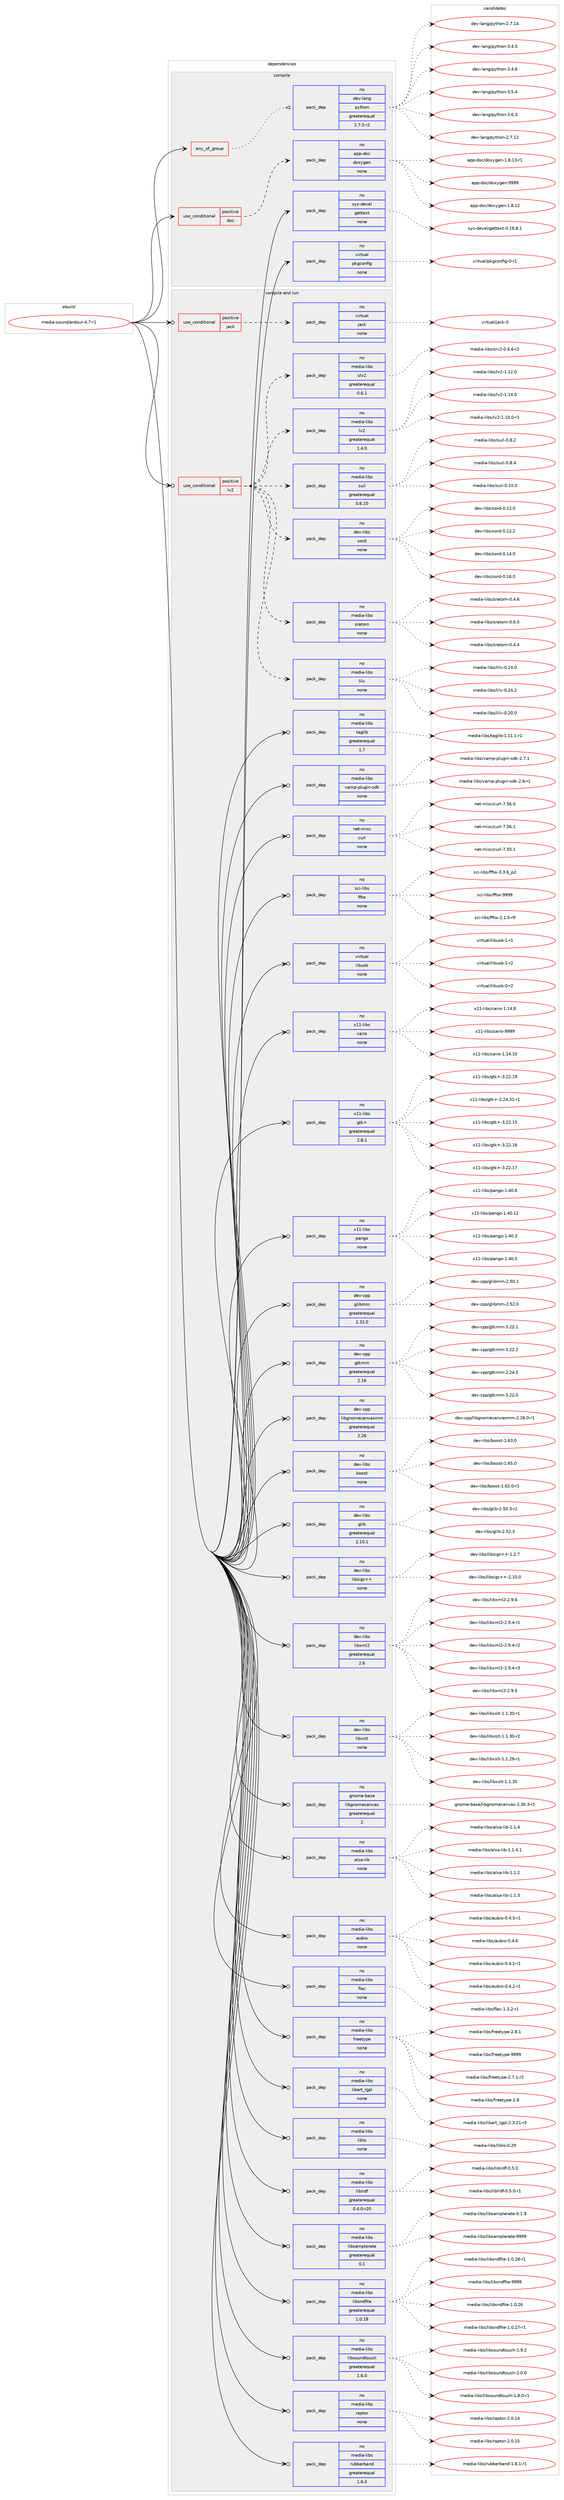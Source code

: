 digraph prolog {

# *************
# Graph options
# *************

newrank=true;
concentrate=true;
compound=true;
graph [rankdir=LR,fontname=Helvetica,fontsize=10,ranksep=1.5];#, ranksep=2.5, nodesep=0.2];
edge  [arrowhead=vee];
node  [fontname=Helvetica,fontsize=10];

# **********
# The ebuild
# **********

subgraph cluster_leftcol {
color=gray;
rank=same;
label=<<i>ebuild</i>>;
id [label="media-sound/ardour-4.7-r1", color=red, width=4, href="../media-sound/ardour-4.7-r1.svg"];
}

# ****************
# The dependencies
# ****************

subgraph cluster_midcol {
color=gray;
label=<<i>dependencies</i>>;
subgraph cluster_compile {
fillcolor="#eeeeee";
style=filled;
label=<<i>compile</i>>;
subgraph any5908 {
dependency378429 [label=<<TABLE BORDER="0" CELLBORDER="1" CELLSPACING="0" CELLPADDING="4"><TR><TD CELLPADDING="10">any_of_group</TD></TR></TABLE>>, shape=none, color=red];subgraph pack279530 {
dependency378430 [label=<<TABLE BORDER="0" CELLBORDER="1" CELLSPACING="0" CELLPADDING="4" WIDTH="220"><TR><TD ROWSPAN="6" CELLPADDING="30">pack_dep</TD></TR><TR><TD WIDTH="110">no</TD></TR><TR><TD>dev-lang</TD></TR><TR><TD>python</TD></TR><TR><TD>greaterequal</TD></TR><TR><TD>2.7.5-r2</TD></TR></TABLE>>, shape=none, color=blue];
}
dependency378429:e -> dependency378430:w [weight=20,style="dotted",arrowhead="oinv"];
}
id:e -> dependency378429:w [weight=20,style="solid",arrowhead="vee"];
subgraph cond92830 {
dependency378431 [label=<<TABLE BORDER="0" CELLBORDER="1" CELLSPACING="0" CELLPADDING="4"><TR><TD ROWSPAN="3" CELLPADDING="10">use_conditional</TD></TR><TR><TD>positive</TD></TR><TR><TD>doc</TD></TR></TABLE>>, shape=none, color=red];
subgraph pack279531 {
dependency378432 [label=<<TABLE BORDER="0" CELLBORDER="1" CELLSPACING="0" CELLPADDING="4" WIDTH="220"><TR><TD ROWSPAN="6" CELLPADDING="30">pack_dep</TD></TR><TR><TD WIDTH="110">no</TD></TR><TR><TD>app-doc</TD></TR><TR><TD>doxygen</TD></TR><TR><TD>none</TD></TR><TR><TD></TD></TR></TABLE>>, shape=none, color=blue];
}
dependency378431:e -> dependency378432:w [weight=20,style="dashed",arrowhead="vee"];
}
id:e -> dependency378431:w [weight=20,style="solid",arrowhead="vee"];
subgraph pack279532 {
dependency378433 [label=<<TABLE BORDER="0" CELLBORDER="1" CELLSPACING="0" CELLPADDING="4" WIDTH="220"><TR><TD ROWSPAN="6" CELLPADDING="30">pack_dep</TD></TR><TR><TD WIDTH="110">no</TD></TR><TR><TD>sys-devel</TD></TR><TR><TD>gettext</TD></TR><TR><TD>none</TD></TR><TR><TD></TD></TR></TABLE>>, shape=none, color=blue];
}
id:e -> dependency378433:w [weight=20,style="solid",arrowhead="vee"];
subgraph pack279533 {
dependency378434 [label=<<TABLE BORDER="0" CELLBORDER="1" CELLSPACING="0" CELLPADDING="4" WIDTH="220"><TR><TD ROWSPAN="6" CELLPADDING="30">pack_dep</TD></TR><TR><TD WIDTH="110">no</TD></TR><TR><TD>virtual</TD></TR><TR><TD>pkgconfig</TD></TR><TR><TD>none</TD></TR><TR><TD></TD></TR></TABLE>>, shape=none, color=blue];
}
id:e -> dependency378434:w [weight=20,style="solid",arrowhead="vee"];
}
subgraph cluster_compileandrun {
fillcolor="#eeeeee";
style=filled;
label=<<i>compile and run</i>>;
subgraph cond92831 {
dependency378435 [label=<<TABLE BORDER="0" CELLBORDER="1" CELLSPACING="0" CELLPADDING="4"><TR><TD ROWSPAN="3" CELLPADDING="10">use_conditional</TD></TR><TR><TD>positive</TD></TR><TR><TD>jack</TD></TR></TABLE>>, shape=none, color=red];
subgraph pack279534 {
dependency378436 [label=<<TABLE BORDER="0" CELLBORDER="1" CELLSPACING="0" CELLPADDING="4" WIDTH="220"><TR><TD ROWSPAN="6" CELLPADDING="30">pack_dep</TD></TR><TR><TD WIDTH="110">no</TD></TR><TR><TD>virtual</TD></TR><TR><TD>jack</TD></TR><TR><TD>none</TD></TR><TR><TD></TD></TR></TABLE>>, shape=none, color=blue];
}
dependency378435:e -> dependency378436:w [weight=20,style="dashed",arrowhead="vee"];
}
id:e -> dependency378435:w [weight=20,style="solid",arrowhead="odotvee"];
subgraph cond92832 {
dependency378437 [label=<<TABLE BORDER="0" CELLBORDER="1" CELLSPACING="0" CELLPADDING="4"><TR><TD ROWSPAN="3" CELLPADDING="10">use_conditional</TD></TR><TR><TD>positive</TD></TR><TR><TD>lv2</TD></TR></TABLE>>, shape=none, color=red];
subgraph pack279535 {
dependency378438 [label=<<TABLE BORDER="0" CELLBORDER="1" CELLSPACING="0" CELLPADDING="4" WIDTH="220"><TR><TD ROWSPAN="6" CELLPADDING="30">pack_dep</TD></TR><TR><TD WIDTH="110">no</TD></TR><TR><TD>media-libs</TD></TR><TR><TD>slv2</TD></TR><TR><TD>greaterequal</TD></TR><TR><TD>0.6.1</TD></TR></TABLE>>, shape=none, color=blue];
}
dependency378437:e -> dependency378438:w [weight=20,style="dashed",arrowhead="vee"];
subgraph pack279536 {
dependency378439 [label=<<TABLE BORDER="0" CELLBORDER="1" CELLSPACING="0" CELLPADDING="4" WIDTH="220"><TR><TD ROWSPAN="6" CELLPADDING="30">pack_dep</TD></TR><TR><TD WIDTH="110">no</TD></TR><TR><TD>media-libs</TD></TR><TR><TD>lilv</TD></TR><TR><TD>none</TD></TR><TR><TD></TD></TR></TABLE>>, shape=none, color=blue];
}
dependency378437:e -> dependency378439:w [weight=20,style="dashed",arrowhead="vee"];
subgraph pack279537 {
dependency378440 [label=<<TABLE BORDER="0" CELLBORDER="1" CELLSPACING="0" CELLPADDING="4" WIDTH="220"><TR><TD ROWSPAN="6" CELLPADDING="30">pack_dep</TD></TR><TR><TD WIDTH="110">no</TD></TR><TR><TD>media-libs</TD></TR><TR><TD>sratom</TD></TR><TR><TD>none</TD></TR><TR><TD></TD></TR></TABLE>>, shape=none, color=blue];
}
dependency378437:e -> dependency378440:w [weight=20,style="dashed",arrowhead="vee"];
subgraph pack279538 {
dependency378441 [label=<<TABLE BORDER="0" CELLBORDER="1" CELLSPACING="0" CELLPADDING="4" WIDTH="220"><TR><TD ROWSPAN="6" CELLPADDING="30">pack_dep</TD></TR><TR><TD WIDTH="110">no</TD></TR><TR><TD>dev-libs</TD></TR><TR><TD>sord</TD></TR><TR><TD>none</TD></TR><TR><TD></TD></TR></TABLE>>, shape=none, color=blue];
}
dependency378437:e -> dependency378441:w [weight=20,style="dashed",arrowhead="vee"];
subgraph pack279539 {
dependency378442 [label=<<TABLE BORDER="0" CELLBORDER="1" CELLSPACING="0" CELLPADDING="4" WIDTH="220"><TR><TD ROWSPAN="6" CELLPADDING="30">pack_dep</TD></TR><TR><TD WIDTH="110">no</TD></TR><TR><TD>media-libs</TD></TR><TR><TD>suil</TD></TR><TR><TD>greaterequal</TD></TR><TR><TD>0.6.10</TD></TR></TABLE>>, shape=none, color=blue];
}
dependency378437:e -> dependency378442:w [weight=20,style="dashed",arrowhead="vee"];
subgraph pack279540 {
dependency378443 [label=<<TABLE BORDER="0" CELLBORDER="1" CELLSPACING="0" CELLPADDING="4" WIDTH="220"><TR><TD ROWSPAN="6" CELLPADDING="30">pack_dep</TD></TR><TR><TD WIDTH="110">no</TD></TR><TR><TD>media-libs</TD></TR><TR><TD>lv2</TD></TR><TR><TD>greaterequal</TD></TR><TR><TD>1.4.0</TD></TR></TABLE>>, shape=none, color=blue];
}
dependency378437:e -> dependency378443:w [weight=20,style="dashed",arrowhead="vee"];
}
id:e -> dependency378437:w [weight=20,style="solid",arrowhead="odotvee"];
subgraph pack279541 {
dependency378444 [label=<<TABLE BORDER="0" CELLBORDER="1" CELLSPACING="0" CELLPADDING="4" WIDTH="220"><TR><TD ROWSPAN="6" CELLPADDING="30">pack_dep</TD></TR><TR><TD WIDTH="110">no</TD></TR><TR><TD>dev-cpp</TD></TR><TR><TD>glibmm</TD></TR><TR><TD>greaterequal</TD></TR><TR><TD>2.32.0</TD></TR></TABLE>>, shape=none, color=blue];
}
id:e -> dependency378444:w [weight=20,style="solid",arrowhead="odotvee"];
subgraph pack279542 {
dependency378445 [label=<<TABLE BORDER="0" CELLBORDER="1" CELLSPACING="0" CELLPADDING="4" WIDTH="220"><TR><TD ROWSPAN="6" CELLPADDING="30">pack_dep</TD></TR><TR><TD WIDTH="110">no</TD></TR><TR><TD>dev-cpp</TD></TR><TR><TD>gtkmm</TD></TR><TR><TD>greaterequal</TD></TR><TR><TD>2.16</TD></TR></TABLE>>, shape=none, color=blue];
}
id:e -> dependency378445:w [weight=20,style="solid",arrowhead="odotvee"];
subgraph pack279543 {
dependency378446 [label=<<TABLE BORDER="0" CELLBORDER="1" CELLSPACING="0" CELLPADDING="4" WIDTH="220"><TR><TD ROWSPAN="6" CELLPADDING="30">pack_dep</TD></TR><TR><TD WIDTH="110">no</TD></TR><TR><TD>dev-cpp</TD></TR><TR><TD>libgnomecanvasmm</TD></TR><TR><TD>greaterequal</TD></TR><TR><TD>2.26</TD></TR></TABLE>>, shape=none, color=blue];
}
id:e -> dependency378446:w [weight=20,style="solid",arrowhead="odotvee"];
subgraph pack279544 {
dependency378447 [label=<<TABLE BORDER="0" CELLBORDER="1" CELLSPACING="0" CELLPADDING="4" WIDTH="220"><TR><TD ROWSPAN="6" CELLPADDING="30">pack_dep</TD></TR><TR><TD WIDTH="110">no</TD></TR><TR><TD>dev-libs</TD></TR><TR><TD>boost</TD></TR><TR><TD>none</TD></TR><TR><TD></TD></TR></TABLE>>, shape=none, color=blue];
}
id:e -> dependency378447:w [weight=20,style="solid",arrowhead="odotvee"];
subgraph pack279545 {
dependency378448 [label=<<TABLE BORDER="0" CELLBORDER="1" CELLSPACING="0" CELLPADDING="4" WIDTH="220"><TR><TD ROWSPAN="6" CELLPADDING="30">pack_dep</TD></TR><TR><TD WIDTH="110">no</TD></TR><TR><TD>dev-libs</TD></TR><TR><TD>glib</TD></TR><TR><TD>greaterequal</TD></TR><TR><TD>2.10.1</TD></TR></TABLE>>, shape=none, color=blue];
}
id:e -> dependency378448:w [weight=20,style="solid",arrowhead="odotvee"];
subgraph pack279546 {
dependency378449 [label=<<TABLE BORDER="0" CELLBORDER="1" CELLSPACING="0" CELLPADDING="4" WIDTH="220"><TR><TD ROWSPAN="6" CELLPADDING="30">pack_dep</TD></TR><TR><TD WIDTH="110">no</TD></TR><TR><TD>dev-libs</TD></TR><TR><TD>libsigc++</TD></TR><TR><TD>none</TD></TR><TR><TD></TD></TR></TABLE>>, shape=none, color=blue];
}
id:e -> dependency378449:w [weight=20,style="solid",arrowhead="odotvee"];
subgraph pack279547 {
dependency378450 [label=<<TABLE BORDER="0" CELLBORDER="1" CELLSPACING="0" CELLPADDING="4" WIDTH="220"><TR><TD ROWSPAN="6" CELLPADDING="30">pack_dep</TD></TR><TR><TD WIDTH="110">no</TD></TR><TR><TD>dev-libs</TD></TR><TR><TD>libxml2</TD></TR><TR><TD>greaterequal</TD></TR><TR><TD>2.6</TD></TR></TABLE>>, shape=none, color=blue];
}
id:e -> dependency378450:w [weight=20,style="solid",arrowhead="odotvee"];
subgraph pack279548 {
dependency378451 [label=<<TABLE BORDER="0" CELLBORDER="1" CELLSPACING="0" CELLPADDING="4" WIDTH="220"><TR><TD ROWSPAN="6" CELLPADDING="30">pack_dep</TD></TR><TR><TD WIDTH="110">no</TD></TR><TR><TD>dev-libs</TD></TR><TR><TD>libxslt</TD></TR><TR><TD>none</TD></TR><TR><TD></TD></TR></TABLE>>, shape=none, color=blue];
}
id:e -> dependency378451:w [weight=20,style="solid",arrowhead="odotvee"];
subgraph pack279549 {
dependency378452 [label=<<TABLE BORDER="0" CELLBORDER="1" CELLSPACING="0" CELLPADDING="4" WIDTH="220"><TR><TD ROWSPAN="6" CELLPADDING="30">pack_dep</TD></TR><TR><TD WIDTH="110">no</TD></TR><TR><TD>gnome-base</TD></TR><TR><TD>libgnomecanvas</TD></TR><TR><TD>greaterequal</TD></TR><TR><TD>2</TD></TR></TABLE>>, shape=none, color=blue];
}
id:e -> dependency378452:w [weight=20,style="solid",arrowhead="odotvee"];
subgraph pack279550 {
dependency378453 [label=<<TABLE BORDER="0" CELLBORDER="1" CELLSPACING="0" CELLPADDING="4" WIDTH="220"><TR><TD ROWSPAN="6" CELLPADDING="30">pack_dep</TD></TR><TR><TD WIDTH="110">no</TD></TR><TR><TD>media-libs</TD></TR><TR><TD>alsa-lib</TD></TR><TR><TD>none</TD></TR><TR><TD></TD></TR></TABLE>>, shape=none, color=blue];
}
id:e -> dependency378453:w [weight=20,style="solid",arrowhead="odotvee"];
subgraph pack279551 {
dependency378454 [label=<<TABLE BORDER="0" CELLBORDER="1" CELLSPACING="0" CELLPADDING="4" WIDTH="220"><TR><TD ROWSPAN="6" CELLPADDING="30">pack_dep</TD></TR><TR><TD WIDTH="110">no</TD></TR><TR><TD>media-libs</TD></TR><TR><TD>aubio</TD></TR><TR><TD>none</TD></TR><TR><TD></TD></TR></TABLE>>, shape=none, color=blue];
}
id:e -> dependency378454:w [weight=20,style="solid",arrowhead="odotvee"];
subgraph pack279552 {
dependency378455 [label=<<TABLE BORDER="0" CELLBORDER="1" CELLSPACING="0" CELLPADDING="4" WIDTH="220"><TR><TD ROWSPAN="6" CELLPADDING="30">pack_dep</TD></TR><TR><TD WIDTH="110">no</TD></TR><TR><TD>media-libs</TD></TR><TR><TD>flac</TD></TR><TR><TD>none</TD></TR><TR><TD></TD></TR></TABLE>>, shape=none, color=blue];
}
id:e -> dependency378455:w [weight=20,style="solid",arrowhead="odotvee"];
subgraph pack279553 {
dependency378456 [label=<<TABLE BORDER="0" CELLBORDER="1" CELLSPACING="0" CELLPADDING="4" WIDTH="220"><TR><TD ROWSPAN="6" CELLPADDING="30">pack_dep</TD></TR><TR><TD WIDTH="110">no</TD></TR><TR><TD>media-libs</TD></TR><TR><TD>freetype</TD></TR><TR><TD>none</TD></TR><TR><TD></TD></TR></TABLE>>, shape=none, color=blue];
}
id:e -> dependency378456:w [weight=20,style="solid",arrowhead="odotvee"];
subgraph pack279554 {
dependency378457 [label=<<TABLE BORDER="0" CELLBORDER="1" CELLSPACING="0" CELLPADDING="4" WIDTH="220"><TR><TD ROWSPAN="6" CELLPADDING="30">pack_dep</TD></TR><TR><TD WIDTH="110">no</TD></TR><TR><TD>media-libs</TD></TR><TR><TD>libart_lgpl</TD></TR><TR><TD>none</TD></TR><TR><TD></TD></TR></TABLE>>, shape=none, color=blue];
}
id:e -> dependency378457:w [weight=20,style="solid",arrowhead="odotvee"];
subgraph pack279555 {
dependency378458 [label=<<TABLE BORDER="0" CELLBORDER="1" CELLSPACING="0" CELLPADDING="4" WIDTH="220"><TR><TD ROWSPAN="6" CELLPADDING="30">pack_dep</TD></TR><TR><TD WIDTH="110">no</TD></TR><TR><TD>media-libs</TD></TR><TR><TD>liblo</TD></TR><TR><TD>none</TD></TR><TR><TD></TD></TR></TABLE>>, shape=none, color=blue];
}
id:e -> dependency378458:w [weight=20,style="solid",arrowhead="odotvee"];
subgraph pack279556 {
dependency378459 [label=<<TABLE BORDER="0" CELLBORDER="1" CELLSPACING="0" CELLPADDING="4" WIDTH="220"><TR><TD ROWSPAN="6" CELLPADDING="30">pack_dep</TD></TR><TR><TD WIDTH="110">no</TD></TR><TR><TD>media-libs</TD></TR><TR><TD>liblrdf</TD></TR><TR><TD>greaterequal</TD></TR><TR><TD>0.4.0-r20</TD></TR></TABLE>>, shape=none, color=blue];
}
id:e -> dependency378459:w [weight=20,style="solid",arrowhead="odotvee"];
subgraph pack279557 {
dependency378460 [label=<<TABLE BORDER="0" CELLBORDER="1" CELLSPACING="0" CELLPADDING="4" WIDTH="220"><TR><TD ROWSPAN="6" CELLPADDING="30">pack_dep</TD></TR><TR><TD WIDTH="110">no</TD></TR><TR><TD>media-libs</TD></TR><TR><TD>libsamplerate</TD></TR><TR><TD>greaterequal</TD></TR><TR><TD>0.1</TD></TR></TABLE>>, shape=none, color=blue];
}
id:e -> dependency378460:w [weight=20,style="solid",arrowhead="odotvee"];
subgraph pack279558 {
dependency378461 [label=<<TABLE BORDER="0" CELLBORDER="1" CELLSPACING="0" CELLPADDING="4" WIDTH="220"><TR><TD ROWSPAN="6" CELLPADDING="30">pack_dep</TD></TR><TR><TD WIDTH="110">no</TD></TR><TR><TD>media-libs</TD></TR><TR><TD>libsndfile</TD></TR><TR><TD>greaterequal</TD></TR><TR><TD>1.0.18</TD></TR></TABLE>>, shape=none, color=blue];
}
id:e -> dependency378461:w [weight=20,style="solid",arrowhead="odotvee"];
subgraph pack279559 {
dependency378462 [label=<<TABLE BORDER="0" CELLBORDER="1" CELLSPACING="0" CELLPADDING="4" WIDTH="220"><TR><TD ROWSPAN="6" CELLPADDING="30">pack_dep</TD></TR><TR><TD WIDTH="110">no</TD></TR><TR><TD>media-libs</TD></TR><TR><TD>libsoundtouch</TD></TR><TR><TD>greaterequal</TD></TR><TR><TD>1.6.0</TD></TR></TABLE>>, shape=none, color=blue];
}
id:e -> dependency378462:w [weight=20,style="solid",arrowhead="odotvee"];
subgraph pack279560 {
dependency378463 [label=<<TABLE BORDER="0" CELLBORDER="1" CELLSPACING="0" CELLPADDING="4" WIDTH="220"><TR><TD ROWSPAN="6" CELLPADDING="30">pack_dep</TD></TR><TR><TD WIDTH="110">no</TD></TR><TR><TD>media-libs</TD></TR><TR><TD>raptor</TD></TR><TR><TD>none</TD></TR><TR><TD></TD></TR></TABLE>>, shape=none, color=blue];
}
id:e -> dependency378463:w [weight=20,style="solid",arrowhead="odotvee"];
subgraph pack279561 {
dependency378464 [label=<<TABLE BORDER="0" CELLBORDER="1" CELLSPACING="0" CELLPADDING="4" WIDTH="220"><TR><TD ROWSPAN="6" CELLPADDING="30">pack_dep</TD></TR><TR><TD WIDTH="110">no</TD></TR><TR><TD>media-libs</TD></TR><TR><TD>rubberband</TD></TR><TR><TD>greaterequal</TD></TR><TR><TD>1.6.0</TD></TR></TABLE>>, shape=none, color=blue];
}
id:e -> dependency378464:w [weight=20,style="solid",arrowhead="odotvee"];
subgraph pack279562 {
dependency378465 [label=<<TABLE BORDER="0" CELLBORDER="1" CELLSPACING="0" CELLPADDING="4" WIDTH="220"><TR><TD ROWSPAN="6" CELLPADDING="30">pack_dep</TD></TR><TR><TD WIDTH="110">no</TD></TR><TR><TD>media-libs</TD></TR><TR><TD>taglib</TD></TR><TR><TD>greaterequal</TD></TR><TR><TD>1.7</TD></TR></TABLE>>, shape=none, color=blue];
}
id:e -> dependency378465:w [weight=20,style="solid",arrowhead="odotvee"];
subgraph pack279563 {
dependency378466 [label=<<TABLE BORDER="0" CELLBORDER="1" CELLSPACING="0" CELLPADDING="4" WIDTH="220"><TR><TD ROWSPAN="6" CELLPADDING="30">pack_dep</TD></TR><TR><TD WIDTH="110">no</TD></TR><TR><TD>media-libs</TD></TR><TR><TD>vamp-plugin-sdk</TD></TR><TR><TD>none</TD></TR><TR><TD></TD></TR></TABLE>>, shape=none, color=blue];
}
id:e -> dependency378466:w [weight=20,style="solid",arrowhead="odotvee"];
subgraph pack279564 {
dependency378467 [label=<<TABLE BORDER="0" CELLBORDER="1" CELLSPACING="0" CELLPADDING="4" WIDTH="220"><TR><TD ROWSPAN="6" CELLPADDING="30">pack_dep</TD></TR><TR><TD WIDTH="110">no</TD></TR><TR><TD>net-misc</TD></TR><TR><TD>curl</TD></TR><TR><TD>none</TD></TR><TR><TD></TD></TR></TABLE>>, shape=none, color=blue];
}
id:e -> dependency378467:w [weight=20,style="solid",arrowhead="odotvee"];
subgraph pack279565 {
dependency378468 [label=<<TABLE BORDER="0" CELLBORDER="1" CELLSPACING="0" CELLPADDING="4" WIDTH="220"><TR><TD ROWSPAN="6" CELLPADDING="30">pack_dep</TD></TR><TR><TD WIDTH="110">no</TD></TR><TR><TD>sci-libs</TD></TR><TR><TD>fftw</TD></TR><TR><TD>none</TD></TR><TR><TD></TD></TR></TABLE>>, shape=none, color=blue];
}
id:e -> dependency378468:w [weight=20,style="solid",arrowhead="odotvee"];
subgraph pack279566 {
dependency378469 [label=<<TABLE BORDER="0" CELLBORDER="1" CELLSPACING="0" CELLPADDING="4" WIDTH="220"><TR><TD ROWSPAN="6" CELLPADDING="30">pack_dep</TD></TR><TR><TD WIDTH="110">no</TD></TR><TR><TD>virtual</TD></TR><TR><TD>libusb</TD></TR><TR><TD>none</TD></TR><TR><TD></TD></TR></TABLE>>, shape=none, color=blue];
}
id:e -> dependency378469:w [weight=20,style="solid",arrowhead="odotvee"];
subgraph pack279567 {
dependency378470 [label=<<TABLE BORDER="0" CELLBORDER="1" CELLSPACING="0" CELLPADDING="4" WIDTH="220"><TR><TD ROWSPAN="6" CELLPADDING="30">pack_dep</TD></TR><TR><TD WIDTH="110">no</TD></TR><TR><TD>x11-libs</TD></TR><TR><TD>cairo</TD></TR><TR><TD>none</TD></TR><TR><TD></TD></TR></TABLE>>, shape=none, color=blue];
}
id:e -> dependency378470:w [weight=20,style="solid",arrowhead="odotvee"];
subgraph pack279568 {
dependency378471 [label=<<TABLE BORDER="0" CELLBORDER="1" CELLSPACING="0" CELLPADDING="4" WIDTH="220"><TR><TD ROWSPAN="6" CELLPADDING="30">pack_dep</TD></TR><TR><TD WIDTH="110">no</TD></TR><TR><TD>x11-libs</TD></TR><TR><TD>gtk+</TD></TR><TR><TD>greaterequal</TD></TR><TR><TD>2.8.1</TD></TR></TABLE>>, shape=none, color=blue];
}
id:e -> dependency378471:w [weight=20,style="solid",arrowhead="odotvee"];
subgraph pack279569 {
dependency378472 [label=<<TABLE BORDER="0" CELLBORDER="1" CELLSPACING="0" CELLPADDING="4" WIDTH="220"><TR><TD ROWSPAN="6" CELLPADDING="30">pack_dep</TD></TR><TR><TD WIDTH="110">no</TD></TR><TR><TD>x11-libs</TD></TR><TR><TD>pango</TD></TR><TR><TD>none</TD></TR><TR><TD></TD></TR></TABLE>>, shape=none, color=blue];
}
id:e -> dependency378472:w [weight=20,style="solid",arrowhead="odotvee"];
}
subgraph cluster_run {
fillcolor="#eeeeee";
style=filled;
label=<<i>run</i>>;
}
}

# **************
# The candidates
# **************

subgraph cluster_choices {
rank=same;
color=gray;
label=<<i>candidates</i>>;

subgraph choice279530 {
color=black;
nodesep=1;
choice10010111845108971101034711212111610411111045504655464950 [label="dev-lang/python-2.7.12", color=red, width=4,href="../dev-lang/python-2.7.12.svg"];
choice10010111845108971101034711212111610411111045504655464952 [label="dev-lang/python-2.7.14", color=red, width=4,href="../dev-lang/python-2.7.14.svg"];
choice100101118451089711010347112121116104111110455146524653 [label="dev-lang/python-3.4.5", color=red, width=4,href="../dev-lang/python-3.4.5.svg"];
choice100101118451089711010347112121116104111110455146524654 [label="dev-lang/python-3.4.6", color=red, width=4,href="../dev-lang/python-3.4.6.svg"];
choice100101118451089711010347112121116104111110455146534652 [label="dev-lang/python-3.5.4", color=red, width=4,href="../dev-lang/python-3.5.4.svg"];
choice100101118451089711010347112121116104111110455146544651 [label="dev-lang/python-3.6.3", color=red, width=4,href="../dev-lang/python-3.6.3.svg"];
dependency378430:e -> choice10010111845108971101034711212111610411111045504655464950:w [style=dotted,weight="100"];
dependency378430:e -> choice10010111845108971101034711212111610411111045504655464952:w [style=dotted,weight="100"];
dependency378430:e -> choice100101118451089711010347112121116104111110455146524653:w [style=dotted,weight="100"];
dependency378430:e -> choice100101118451089711010347112121116104111110455146524654:w [style=dotted,weight="100"];
dependency378430:e -> choice100101118451089711010347112121116104111110455146534652:w [style=dotted,weight="100"];
dependency378430:e -> choice100101118451089711010347112121116104111110455146544651:w [style=dotted,weight="100"];
}
subgraph choice279531 {
color=black;
nodesep=1;
choice9711211245100111994710011112012110310111045494656464950 [label="app-doc/doxygen-1.8.12", color=red, width=4,href="../app-doc/doxygen-1.8.12.svg"];
choice97112112451001119947100111120121103101110454946564649514511449 [label="app-doc/doxygen-1.8.13-r1", color=red, width=4,href="../app-doc/doxygen-1.8.13-r1.svg"];
choice971121124510011199471001111201211031011104557575757 [label="app-doc/doxygen-9999", color=red, width=4,href="../app-doc/doxygen-9999.svg"];
dependency378432:e -> choice9711211245100111994710011112012110310111045494656464950:w [style=dotted,weight="100"];
dependency378432:e -> choice97112112451001119947100111120121103101110454946564649514511449:w [style=dotted,weight="100"];
dependency378432:e -> choice971121124510011199471001111201211031011104557575757:w [style=dotted,weight="100"];
}
subgraph choice279532 {
color=black;
nodesep=1;
choice1151211154510010111810110847103101116116101120116454846495746564649 [label="sys-devel/gettext-0.19.8.1", color=red, width=4,href="../sys-devel/gettext-0.19.8.1.svg"];
dependency378433:e -> choice1151211154510010111810110847103101116116101120116454846495746564649:w [style=dotted,weight="100"];
}
subgraph choice279533 {
color=black;
nodesep=1;
choice11810511411611797108471121071039911111010210510345484511449 [label="virtual/pkgconfig-0-r1", color=red, width=4,href="../virtual/pkgconfig-0-r1.svg"];
dependency378434:e -> choice11810511411611797108471121071039911111010210510345484511449:w [style=dotted,weight="100"];
}
subgraph choice279534 {
color=black;
nodesep=1;
choice118105114116117971084710697991074548 [label="virtual/jack-0", color=red, width=4,href="../virtual/jack-0.svg"];
dependency378436:e -> choice118105114116117971084710697991074548:w [style=dotted,weight="100"];
}
subgraph choice279535 {
color=black;
nodesep=1;
choice10910110010597451081059811547115108118504548465446544511450 [label="media-libs/slv2-0.6.6-r2", color=red, width=4,href="../media-libs/slv2-0.6.6-r2.svg"];
dependency378438:e -> choice10910110010597451081059811547115108118504548465446544511450:w [style=dotted,weight="100"];
}
subgraph choice279536 {
color=black;
nodesep=1;
choice1091011001059745108105981154710810510811845484650484648 [label="media-libs/lilv-0.20.0", color=red, width=4,href="../media-libs/lilv-0.20.0.svg"];
choice1091011001059745108105981154710810510811845484650524648 [label="media-libs/lilv-0.24.0", color=red, width=4,href="../media-libs/lilv-0.24.0.svg"];
choice1091011001059745108105981154710810510811845484650524650 [label="media-libs/lilv-0.24.2", color=red, width=4,href="../media-libs/lilv-0.24.2.svg"];
dependency378439:e -> choice1091011001059745108105981154710810510811845484650484648:w [style=dotted,weight="100"];
dependency378439:e -> choice1091011001059745108105981154710810510811845484650524648:w [style=dotted,weight="100"];
dependency378439:e -> choice1091011001059745108105981154710810510811845484650524650:w [style=dotted,weight="100"];
}
subgraph choice279537 {
color=black;
nodesep=1;
choice1091011001059745108105981154711511497116111109454846524652 [label="media-libs/sratom-0.4.4", color=red, width=4,href="../media-libs/sratom-0.4.4.svg"];
choice1091011001059745108105981154711511497116111109454846524654 [label="media-libs/sratom-0.4.6", color=red, width=4,href="../media-libs/sratom-0.4.6.svg"];
choice1091011001059745108105981154711511497116111109454846544648 [label="media-libs/sratom-0.6.0", color=red, width=4,href="../media-libs/sratom-0.6.0.svg"];
dependency378440:e -> choice1091011001059745108105981154711511497116111109454846524652:w [style=dotted,weight="100"];
dependency378440:e -> choice1091011001059745108105981154711511497116111109454846524654:w [style=dotted,weight="100"];
dependency378440:e -> choice1091011001059745108105981154711511497116111109454846544648:w [style=dotted,weight="100"];
}
subgraph choice279538 {
color=black;
nodesep=1;
choice10010111845108105981154711511111410045484649504648 [label="dev-libs/sord-0.12.0", color=red, width=4,href="../dev-libs/sord-0.12.0.svg"];
choice10010111845108105981154711511111410045484649504650 [label="dev-libs/sord-0.12.2", color=red, width=4,href="../dev-libs/sord-0.12.2.svg"];
choice10010111845108105981154711511111410045484649524648 [label="dev-libs/sord-0.14.0", color=red, width=4,href="../dev-libs/sord-0.14.0.svg"];
choice10010111845108105981154711511111410045484649544648 [label="dev-libs/sord-0.16.0", color=red, width=4,href="../dev-libs/sord-0.16.0.svg"];
dependency378441:e -> choice10010111845108105981154711511111410045484649504648:w [style=dotted,weight="100"];
dependency378441:e -> choice10010111845108105981154711511111410045484649504650:w [style=dotted,weight="100"];
dependency378441:e -> choice10010111845108105981154711511111410045484649524648:w [style=dotted,weight="100"];
dependency378441:e -> choice10010111845108105981154711511111410045484649544648:w [style=dotted,weight="100"];
}
subgraph choice279539 {
color=black;
nodesep=1;
choice1091011001059745108105981154711511710510845484649484648 [label="media-libs/suil-0.10.0", color=red, width=4,href="../media-libs/suil-0.10.0.svg"];
choice10910110010597451081059811547115117105108454846564650 [label="media-libs/suil-0.8.2", color=red, width=4,href="../media-libs/suil-0.8.2.svg"];
choice10910110010597451081059811547115117105108454846564652 [label="media-libs/suil-0.8.4", color=red, width=4,href="../media-libs/suil-0.8.4.svg"];
dependency378442:e -> choice1091011001059745108105981154711511710510845484649484648:w [style=dotted,weight="100"];
dependency378442:e -> choice10910110010597451081059811547115117105108454846564650:w [style=dotted,weight="100"];
dependency378442:e -> choice10910110010597451081059811547115117105108454846564652:w [style=dotted,weight="100"];
}
subgraph choice279540 {
color=black;
nodesep=1;
choice1091011001059745108105981154710811850454946494846484511449 [label="media-libs/lv2-1.10.0-r1", color=red, width=4,href="../media-libs/lv2-1.10.0-r1.svg"];
choice109101100105974510810598115471081185045494649504648 [label="media-libs/lv2-1.12.0", color=red, width=4,href="../media-libs/lv2-1.12.0.svg"];
choice109101100105974510810598115471081185045494649524648 [label="media-libs/lv2-1.14.0", color=red, width=4,href="../media-libs/lv2-1.14.0.svg"];
dependency378443:e -> choice1091011001059745108105981154710811850454946494846484511449:w [style=dotted,weight="100"];
dependency378443:e -> choice109101100105974510810598115471081185045494649504648:w [style=dotted,weight="100"];
dependency378443:e -> choice109101100105974510810598115471081185045494649524648:w [style=dotted,weight="100"];
}
subgraph choice279541 {
color=black;
nodesep=1;
choice1001011184599112112471031081059810910945504653484649 [label="dev-cpp/glibmm-2.50.1", color=red, width=4,href="../dev-cpp/glibmm-2.50.1.svg"];
choice1001011184599112112471031081059810910945504653504648 [label="dev-cpp/glibmm-2.52.0", color=red, width=4,href="../dev-cpp/glibmm-2.52.0.svg"];
dependency378444:e -> choice1001011184599112112471031081059810910945504653484649:w [style=dotted,weight="100"];
dependency378444:e -> choice1001011184599112112471031081059810910945504653504648:w [style=dotted,weight="100"];
}
subgraph choice279542 {
color=black;
nodesep=1;
choice10010111845991121124710311610710910945504650524653 [label="dev-cpp/gtkmm-2.24.5", color=red, width=4,href="../dev-cpp/gtkmm-2.24.5.svg"];
choice10010111845991121124710311610710910945514650504648 [label="dev-cpp/gtkmm-3.22.0", color=red, width=4,href="../dev-cpp/gtkmm-3.22.0.svg"];
choice10010111845991121124710311610710910945514650504649 [label="dev-cpp/gtkmm-3.22.1", color=red, width=4,href="../dev-cpp/gtkmm-3.22.1.svg"];
choice10010111845991121124710311610710910945514650504650 [label="dev-cpp/gtkmm-3.22.2", color=red, width=4,href="../dev-cpp/gtkmm-3.22.2.svg"];
dependency378445:e -> choice10010111845991121124710311610710910945504650524653:w [style=dotted,weight="100"];
dependency378445:e -> choice10010111845991121124710311610710910945514650504648:w [style=dotted,weight="100"];
dependency378445:e -> choice10010111845991121124710311610710910945514650504649:w [style=dotted,weight="100"];
dependency378445:e -> choice10010111845991121124710311610710910945514650504650:w [style=dotted,weight="100"];
}
subgraph choice279543 {
color=black;
nodesep=1;
choice10010111845991121124710810598103110111109101999711011897115109109455046505446484511449 [label="dev-cpp/libgnomecanvasmm-2.26.0-r1", color=red, width=4,href="../dev-cpp/libgnomecanvasmm-2.26.0-r1.svg"];
dependency378446:e -> choice10010111845991121124710810598103110111109101999711011897115109109455046505446484511449:w [style=dotted,weight="100"];
}
subgraph choice279544 {
color=black;
nodesep=1;
choice10010111845108105981154798111111115116454946545046484511449 [label="dev-libs/boost-1.62.0-r1", color=red, width=4,href="../dev-libs/boost-1.62.0-r1.svg"];
choice1001011184510810598115479811111111511645494654514648 [label="dev-libs/boost-1.63.0", color=red, width=4,href="../dev-libs/boost-1.63.0.svg"];
choice1001011184510810598115479811111111511645494654534648 [label="dev-libs/boost-1.65.0", color=red, width=4,href="../dev-libs/boost-1.65.0.svg"];
dependency378447:e -> choice10010111845108105981154798111111115116454946545046484511449:w [style=dotted,weight="100"];
dependency378447:e -> choice1001011184510810598115479811111111511645494654514648:w [style=dotted,weight="100"];
dependency378447:e -> choice1001011184510810598115479811111111511645494654534648:w [style=dotted,weight="100"];
}
subgraph choice279545 {
color=black;
nodesep=1;
choice10010111845108105981154710310810598455046534846514511449 [label="dev-libs/glib-2.50.3-r1", color=red, width=4,href="../dev-libs/glib-2.50.3-r1.svg"];
choice1001011184510810598115471031081059845504653504651 [label="dev-libs/glib-2.52.3", color=red, width=4,href="../dev-libs/glib-2.52.3.svg"];
dependency378448:e -> choice10010111845108105981154710310810598455046534846514511449:w [style=dotted,weight="100"];
dependency378448:e -> choice1001011184510810598115471031081059845504653504651:w [style=dotted,weight="100"];
}
subgraph choice279546 {
color=black;
nodesep=1;
choice10010111845108105981154710810598115105103994343454946504655 [label="dev-libs/libsigc++-1.2.7", color=red, width=4,href="../dev-libs/libsigc++-1.2.7.svg"];
choice1001011184510810598115471081059811510510399434345504649484648 [label="dev-libs/libsigc++-2.10.0", color=red, width=4,href="../dev-libs/libsigc++-2.10.0.svg"];
dependency378449:e -> choice10010111845108105981154710810598115105103994343454946504655:w [style=dotted,weight="100"];
dependency378449:e -> choice1001011184510810598115471081059811510510399434345504649484648:w [style=dotted,weight="100"];
}
subgraph choice279547 {
color=black;
nodesep=1;
choice10010111845108105981154710810598120109108504550465746524511449 [label="dev-libs/libxml2-2.9.4-r1", color=red, width=4,href="../dev-libs/libxml2-2.9.4-r1.svg"];
choice10010111845108105981154710810598120109108504550465746524511450 [label="dev-libs/libxml2-2.9.4-r2", color=red, width=4,href="../dev-libs/libxml2-2.9.4-r2.svg"];
choice10010111845108105981154710810598120109108504550465746524511451 [label="dev-libs/libxml2-2.9.4-r3", color=red, width=4,href="../dev-libs/libxml2-2.9.4-r3.svg"];
choice1001011184510810598115471081059812010910850455046574653 [label="dev-libs/libxml2-2.9.5", color=red, width=4,href="../dev-libs/libxml2-2.9.5.svg"];
choice1001011184510810598115471081059812010910850455046574654 [label="dev-libs/libxml2-2.9.6", color=red, width=4,href="../dev-libs/libxml2-2.9.6.svg"];
dependency378450:e -> choice10010111845108105981154710810598120109108504550465746524511449:w [style=dotted,weight="100"];
dependency378450:e -> choice10010111845108105981154710810598120109108504550465746524511450:w [style=dotted,weight="100"];
dependency378450:e -> choice10010111845108105981154710810598120109108504550465746524511451:w [style=dotted,weight="100"];
dependency378450:e -> choice1001011184510810598115471081059812010910850455046574653:w [style=dotted,weight="100"];
dependency378450:e -> choice1001011184510810598115471081059812010910850455046574654:w [style=dotted,weight="100"];
}
subgraph choice279548 {
color=black;
nodesep=1;
choice10010111845108105981154710810598120115108116454946494650574511449 [label="dev-libs/libxslt-1.1.29-r1", color=red, width=4,href="../dev-libs/libxslt-1.1.29-r1.svg"];
choice1001011184510810598115471081059812011510811645494649465148 [label="dev-libs/libxslt-1.1.30", color=red, width=4,href="../dev-libs/libxslt-1.1.30.svg"];
choice10010111845108105981154710810598120115108116454946494651484511449 [label="dev-libs/libxslt-1.1.30-r1", color=red, width=4,href="../dev-libs/libxslt-1.1.30-r1.svg"];
choice10010111845108105981154710810598120115108116454946494651484511450 [label="dev-libs/libxslt-1.1.30-r2", color=red, width=4,href="../dev-libs/libxslt-1.1.30-r2.svg"];
dependency378451:e -> choice10010111845108105981154710810598120115108116454946494650574511449:w [style=dotted,weight="100"];
dependency378451:e -> choice1001011184510810598115471081059812011510811645494649465148:w [style=dotted,weight="100"];
dependency378451:e -> choice10010111845108105981154710810598120115108116454946494651484511449:w [style=dotted,weight="100"];
dependency378451:e -> choice10010111845108105981154710810598120115108116454946494651484511450:w [style=dotted,weight="100"];
}
subgraph choice279549 {
color=black;
nodesep=1;
choice1031101111091014598971151014710810598103110111109101999711011897115455046514846514511449 [label="gnome-base/libgnomecanvas-2.30.3-r1", color=red, width=4,href="../gnome-base/libgnomecanvas-2.30.3-r1.svg"];
dependency378452:e -> choice1031101111091014598971151014710810598103110111109101999711011897115455046514846514511449:w [style=dotted,weight="100"];
}
subgraph choice279550 {
color=black;
nodesep=1;
choice1091011001059745108105981154797108115974510810598454946494650 [label="media-libs/alsa-lib-1.1.2", color=red, width=4,href="../media-libs/alsa-lib-1.1.2.svg"];
choice1091011001059745108105981154797108115974510810598454946494651 [label="media-libs/alsa-lib-1.1.3", color=red, width=4,href="../media-libs/alsa-lib-1.1.3.svg"];
choice1091011001059745108105981154797108115974510810598454946494652 [label="media-libs/alsa-lib-1.1.4", color=red, width=4,href="../media-libs/alsa-lib-1.1.4.svg"];
choice10910110010597451081059811547971081159745108105984549464946524649 [label="media-libs/alsa-lib-1.1.4.1", color=red, width=4,href="../media-libs/alsa-lib-1.1.4.1.svg"];
dependency378453:e -> choice1091011001059745108105981154797108115974510810598454946494650:w [style=dotted,weight="100"];
dependency378453:e -> choice1091011001059745108105981154797108115974510810598454946494651:w [style=dotted,weight="100"];
dependency378453:e -> choice1091011001059745108105981154797108115974510810598454946494652:w [style=dotted,weight="100"];
dependency378453:e -> choice10910110010597451081059811547971081159745108105984549464946524649:w [style=dotted,weight="100"];
}
subgraph choice279551 {
color=black;
nodesep=1;
choice1091011001059745108105981154797117981051114548465246494511449 [label="media-libs/aubio-0.4.1-r1", color=red, width=4,href="../media-libs/aubio-0.4.1-r1.svg"];
choice1091011001059745108105981154797117981051114548465246504511449 [label="media-libs/aubio-0.4.2-r1", color=red, width=4,href="../media-libs/aubio-0.4.2-r1.svg"];
choice1091011001059745108105981154797117981051114548465246534511449 [label="media-libs/aubio-0.4.5-r1", color=red, width=4,href="../media-libs/aubio-0.4.5-r1.svg"];
choice109101100105974510810598115479711798105111454846524654 [label="media-libs/aubio-0.4.6", color=red, width=4,href="../media-libs/aubio-0.4.6.svg"];
dependency378454:e -> choice1091011001059745108105981154797117981051114548465246494511449:w [style=dotted,weight="100"];
dependency378454:e -> choice1091011001059745108105981154797117981051114548465246504511449:w [style=dotted,weight="100"];
dependency378454:e -> choice1091011001059745108105981154797117981051114548465246534511449:w [style=dotted,weight="100"];
dependency378454:e -> choice109101100105974510810598115479711798105111454846524654:w [style=dotted,weight="100"];
}
subgraph choice279552 {
color=black;
nodesep=1;
choice1091011001059745108105981154710210897994549465146504511449 [label="media-libs/flac-1.3.2-r1", color=red, width=4,href="../media-libs/flac-1.3.2-r1.svg"];
dependency378455:e -> choice1091011001059745108105981154710210897994549465146504511449:w [style=dotted,weight="100"];
}
subgraph choice279553 {
color=black;
nodesep=1;
choice109101100105974510810598115471021141011011161211121014550465546494511450 [label="media-libs/freetype-2.7.1-r2", color=red, width=4,href="../media-libs/freetype-2.7.1-r2.svg"];
choice1091011001059745108105981154710211410110111612111210145504656 [label="media-libs/freetype-2.8", color=red, width=4,href="../media-libs/freetype-2.8.svg"];
choice10910110010597451081059811547102114101101116121112101455046564649 [label="media-libs/freetype-2.8.1", color=red, width=4,href="../media-libs/freetype-2.8.1.svg"];
choice109101100105974510810598115471021141011011161211121014557575757 [label="media-libs/freetype-9999", color=red, width=4,href="../media-libs/freetype-9999.svg"];
dependency378456:e -> choice109101100105974510810598115471021141011011161211121014550465546494511450:w [style=dotted,weight="100"];
dependency378456:e -> choice1091011001059745108105981154710211410110111612111210145504656:w [style=dotted,weight="100"];
dependency378456:e -> choice10910110010597451081059811547102114101101116121112101455046564649:w [style=dotted,weight="100"];
dependency378456:e -> choice109101100105974510810598115471021141011011161211121014557575757:w [style=dotted,weight="100"];
}
subgraph choice279554 {
color=black;
nodesep=1;
choice10910110010597451081059811547108105989711411695108103112108455046514650494511451 [label="media-libs/libart_lgpl-2.3.21-r3", color=red, width=4,href="../media-libs/libart_lgpl-2.3.21-r3.svg"];
dependency378457:e -> choice10910110010597451081059811547108105989711411695108103112108455046514650494511451:w [style=dotted,weight="100"];
}
subgraph choice279555 {
color=black;
nodesep=1;
choice10910110010597451081059811547108105981081114548465057 [label="media-libs/liblo-0.29", color=red, width=4,href="../media-libs/liblo-0.29.svg"];
dependency378458:e -> choice10910110010597451081059811547108105981081114548465057:w [style=dotted,weight="100"];
}
subgraph choice279556 {
color=black;
nodesep=1;
choice1091011001059745108105981154710810598108114100102454846534648 [label="media-libs/liblrdf-0.5.0", color=red, width=4,href="../media-libs/liblrdf-0.5.0.svg"];
choice10910110010597451081059811547108105981081141001024548465346484511449 [label="media-libs/liblrdf-0.5.0-r1", color=red, width=4,href="../media-libs/liblrdf-0.5.0-r1.svg"];
dependency378459:e -> choice1091011001059745108105981154710810598108114100102454846534648:w [style=dotted,weight="100"];
dependency378459:e -> choice10910110010597451081059811547108105981081141001024548465346484511449:w [style=dotted,weight="100"];
}
subgraph choice279557 {
color=black;
nodesep=1;
choice10910110010597451081059811547108105981159710911210810111497116101454846494657 [label="media-libs/libsamplerate-0.1.9", color=red, width=4,href="../media-libs/libsamplerate-0.1.9.svg"];
choice109101100105974510810598115471081059811597109112108101114971161014557575757 [label="media-libs/libsamplerate-9999", color=red, width=4,href="../media-libs/libsamplerate-9999.svg"];
dependency378460:e -> choice10910110010597451081059811547108105981159710911210810111497116101454846494657:w [style=dotted,weight="100"];
dependency378460:e -> choice109101100105974510810598115471081059811597109112108101114971161014557575757:w [style=dotted,weight="100"];
}
subgraph choice279558 {
color=black;
nodesep=1;
choice109101100105974510810598115471081059811511010010210510810145494648465054 [label="media-libs/libsndfile-1.0.26", color=red, width=4,href="../media-libs/libsndfile-1.0.26.svg"];
choice1091011001059745108105981154710810598115110100102105108101454946484650554511449 [label="media-libs/libsndfile-1.0.27-r1", color=red, width=4,href="../media-libs/libsndfile-1.0.27-r1.svg"];
choice1091011001059745108105981154710810598115110100102105108101454946484650564511449 [label="media-libs/libsndfile-1.0.28-r1", color=red, width=4,href="../media-libs/libsndfile-1.0.28-r1.svg"];
choice10910110010597451081059811547108105981151101001021051081014557575757 [label="media-libs/libsndfile-9999", color=red, width=4,href="../media-libs/libsndfile-9999.svg"];
dependency378461:e -> choice109101100105974510810598115471081059811511010010210510810145494648465054:w [style=dotted,weight="100"];
dependency378461:e -> choice1091011001059745108105981154710810598115110100102105108101454946484650554511449:w [style=dotted,weight="100"];
dependency378461:e -> choice1091011001059745108105981154710810598115110100102105108101454946484650564511449:w [style=dotted,weight="100"];
dependency378461:e -> choice10910110010597451081059811547108105981151101001021051081014557575757:w [style=dotted,weight="100"];
}
subgraph choice279559 {
color=black;
nodesep=1;
choice1091011001059745108105981154710810598115111117110100116111117991044549465646484511449 [label="media-libs/libsoundtouch-1.8.0-r1", color=red, width=4,href="../media-libs/libsoundtouch-1.8.0-r1.svg"];
choice109101100105974510810598115471081059811511111711010011611111799104454946574650 [label="media-libs/libsoundtouch-1.9.2", color=red, width=4,href="../media-libs/libsoundtouch-1.9.2.svg"];
choice109101100105974510810598115471081059811511111711010011611111799104455046484648 [label="media-libs/libsoundtouch-2.0.0", color=red, width=4,href="../media-libs/libsoundtouch-2.0.0.svg"];
dependency378462:e -> choice1091011001059745108105981154710810598115111117110100116111117991044549465646484511449:w [style=dotted,weight="100"];
dependency378462:e -> choice109101100105974510810598115471081059811511111711010011611111799104454946574650:w [style=dotted,weight="100"];
dependency378462:e -> choice109101100105974510810598115471081059811511111711010011611111799104455046484648:w [style=dotted,weight="100"];
}
subgraph choice279560 {
color=black;
nodesep=1;
choice109101100105974510810598115471149711211611111445504648464952 [label="media-libs/raptor-2.0.14", color=red, width=4,href="../media-libs/raptor-2.0.14.svg"];
choice109101100105974510810598115471149711211611111445504648464953 [label="media-libs/raptor-2.0.15", color=red, width=4,href="../media-libs/raptor-2.0.15.svg"];
dependency378463:e -> choice109101100105974510810598115471149711211611111445504648464952:w [style=dotted,weight="100"];
dependency378463:e -> choice109101100105974510810598115471149711211611111445504648464953:w [style=dotted,weight="100"];
}
subgraph choice279561 {
color=black;
nodesep=1;
choice10910110010597451081059811547114117989810111498971101004549465646494511449 [label="media-libs/rubberband-1.8.1-r1", color=red, width=4,href="../media-libs/rubberband-1.8.1-r1.svg"];
dependency378464:e -> choice10910110010597451081059811547114117989810111498971101004549465646494511449:w [style=dotted,weight="100"];
}
subgraph choice279562 {
color=black;
nodesep=1;
choice109101100105974510810598115471169710310810598454946494946494511449 [label="media-libs/taglib-1.11.1-r1", color=red, width=4,href="../media-libs/taglib-1.11.1-r1.svg"];
dependency378465:e -> choice109101100105974510810598115471169710310810598454946494946494511449:w [style=dotted,weight="100"];
}
subgraph choice279563 {
color=black;
nodesep=1;
choice10910110010597451081059811547118971091124511210811710310511045115100107455046544511449 [label="media-libs/vamp-plugin-sdk-2.6-r1", color=red, width=4,href="../media-libs/vamp-plugin-sdk-2.6-r1.svg"];
choice10910110010597451081059811547118971091124511210811710310511045115100107455046554649 [label="media-libs/vamp-plugin-sdk-2.7.1", color=red, width=4,href="../media-libs/vamp-plugin-sdk-2.7.1.svg"];
dependency378466:e -> choice10910110010597451081059811547118971091124511210811710310511045115100107455046544511449:w [style=dotted,weight="100"];
dependency378466:e -> choice10910110010597451081059811547118971091124511210811710310511045115100107455046554649:w [style=dotted,weight="100"];
}
subgraph choice279564 {
color=black;
nodesep=1;
choice1101011164510910511599479911711410845554653534649 [label="net-misc/curl-7.55.1", color=red, width=4,href="../net-misc/curl-7.55.1.svg"];
choice1101011164510910511599479911711410845554653544648 [label="net-misc/curl-7.56.0", color=red, width=4,href="../net-misc/curl-7.56.0.svg"];
choice1101011164510910511599479911711410845554653544649 [label="net-misc/curl-7.56.1", color=red, width=4,href="../net-misc/curl-7.56.1.svg"];
dependency378467:e -> choice1101011164510910511599479911711410845554653534649:w [style=dotted,weight="100"];
dependency378467:e -> choice1101011164510910511599479911711410845554653544648:w [style=dotted,weight="100"];
dependency378467:e -> choice1101011164510910511599479911711410845554653544649:w [style=dotted,weight="100"];
}
subgraph choice279565 {
color=black;
nodesep=1;
choice115991054510810598115471021021161194550464946534511457 [label="sci-libs/fftw-2.1.5-r9", color=red, width=4,href="../sci-libs/fftw-2.1.5-r9.svg"];
choice115991054510810598115471021021161194551465146549511250 [label="sci-libs/fftw-3.3.6_p2", color=red, width=4,href="../sci-libs/fftw-3.3.6_p2.svg"];
choice115991054510810598115471021021161194557575757 [label="sci-libs/fftw-9999", color=red, width=4,href="../sci-libs/fftw-9999.svg"];
dependency378468:e -> choice115991054510810598115471021021161194550464946534511457:w [style=dotted,weight="100"];
dependency378468:e -> choice115991054510810598115471021021161194551465146549511250:w [style=dotted,weight="100"];
dependency378468:e -> choice115991054510810598115471021021161194557575757:w [style=dotted,weight="100"];
}
subgraph choice279566 {
color=black;
nodesep=1;
choice1181051141161179710847108105981171159845484511450 [label="virtual/libusb-0-r2", color=red, width=4,href="../virtual/libusb-0-r2.svg"];
choice1181051141161179710847108105981171159845494511449 [label="virtual/libusb-1-r1", color=red, width=4,href="../virtual/libusb-1-r1.svg"];
choice1181051141161179710847108105981171159845494511450 [label="virtual/libusb-1-r2", color=red, width=4,href="../virtual/libusb-1-r2.svg"];
dependency378469:e -> choice1181051141161179710847108105981171159845484511450:w [style=dotted,weight="100"];
dependency378469:e -> choice1181051141161179710847108105981171159845494511449:w [style=dotted,weight="100"];
dependency378469:e -> choice1181051141161179710847108105981171159845494511450:w [style=dotted,weight="100"];
}
subgraph choice279567 {
color=black;
nodesep=1;
choice120494945108105981154799971051141114549464952464948 [label="x11-libs/cairo-1.14.10", color=red, width=4,href="../x11-libs/cairo-1.14.10.svg"];
choice1204949451081059811547999710511411145494649524656 [label="x11-libs/cairo-1.14.8", color=red, width=4,href="../x11-libs/cairo-1.14.8.svg"];
choice120494945108105981154799971051141114557575757 [label="x11-libs/cairo-9999", color=red, width=4,href="../x11-libs/cairo-9999.svg"];
dependency378470:e -> choice120494945108105981154799971051141114549464952464948:w [style=dotted,weight="100"];
dependency378470:e -> choice1204949451081059811547999710511411145494649524656:w [style=dotted,weight="100"];
dependency378470:e -> choice120494945108105981154799971051141114557575757:w [style=dotted,weight="100"];
}
subgraph choice279568 {
color=black;
nodesep=1;
choice12049494510810598115471031161074345504650524651494511449 [label="x11-libs/gtk+-2.24.31-r1", color=red, width=4,href="../x11-libs/gtk+-2.24.31-r1.svg"];
choice1204949451081059811547103116107434551465050464953 [label="x11-libs/gtk+-3.22.15", color=red, width=4,href="../x11-libs/gtk+-3.22.15.svg"];
choice1204949451081059811547103116107434551465050464954 [label="x11-libs/gtk+-3.22.16", color=red, width=4,href="../x11-libs/gtk+-3.22.16.svg"];
choice1204949451081059811547103116107434551465050464955 [label="x11-libs/gtk+-3.22.17", color=red, width=4,href="../x11-libs/gtk+-3.22.17.svg"];
choice1204949451081059811547103116107434551465050464957 [label="x11-libs/gtk+-3.22.19", color=red, width=4,href="../x11-libs/gtk+-3.22.19.svg"];
dependency378471:e -> choice12049494510810598115471031161074345504650524651494511449:w [style=dotted,weight="100"];
dependency378471:e -> choice1204949451081059811547103116107434551465050464953:w [style=dotted,weight="100"];
dependency378471:e -> choice1204949451081059811547103116107434551465050464954:w [style=dotted,weight="100"];
dependency378471:e -> choice1204949451081059811547103116107434551465050464955:w [style=dotted,weight="100"];
dependency378471:e -> choice1204949451081059811547103116107434551465050464957:w [style=dotted,weight="100"];
}
subgraph choice279569 {
color=black;
nodesep=1;
choice1204949451081059811547112971101031114549465248464950 [label="x11-libs/pango-1.40.12", color=red, width=4,href="../x11-libs/pango-1.40.12.svg"];
choice12049494510810598115471129711010311145494652484651 [label="x11-libs/pango-1.40.3", color=red, width=4,href="../x11-libs/pango-1.40.3.svg"];
choice12049494510810598115471129711010311145494652484653 [label="x11-libs/pango-1.40.5", color=red, width=4,href="../x11-libs/pango-1.40.5.svg"];
choice12049494510810598115471129711010311145494652484654 [label="x11-libs/pango-1.40.6", color=red, width=4,href="../x11-libs/pango-1.40.6.svg"];
dependency378472:e -> choice1204949451081059811547112971101031114549465248464950:w [style=dotted,weight="100"];
dependency378472:e -> choice12049494510810598115471129711010311145494652484651:w [style=dotted,weight="100"];
dependency378472:e -> choice12049494510810598115471129711010311145494652484653:w [style=dotted,weight="100"];
dependency378472:e -> choice12049494510810598115471129711010311145494652484654:w [style=dotted,weight="100"];
}
}

}
